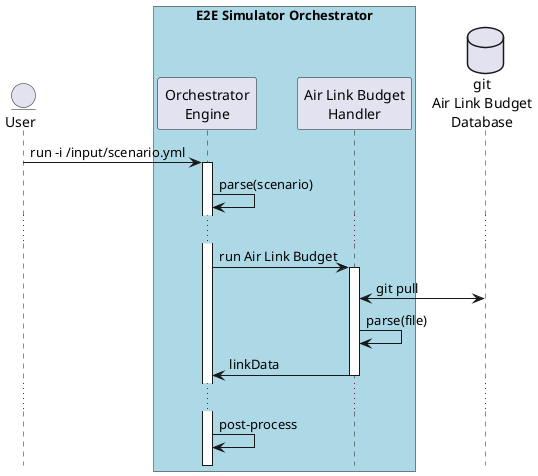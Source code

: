 @startuml
hide footbox
!pragma teoz true

entity "User" as u

box "E2E Simulator Orchestrator" #LightBlue
participant "Orchestrator\nEngine" as orch
participant "Air Link Budget\nHandler" as hndl
end box

database "git\nAir Link Budget\nDatabase" as srv

u -> orch: run -i /input/scenario.yml
activate orch
orch -> orch: parse(scenario)
...
orch -> hndl: run Air Link Budget
activate hndl
hndl <-> srv: git pull
hndl -> hndl: parse(file)
hndl -> orch: linkData
deactivate hndl
...
orch -> orch: post-process


@enduml